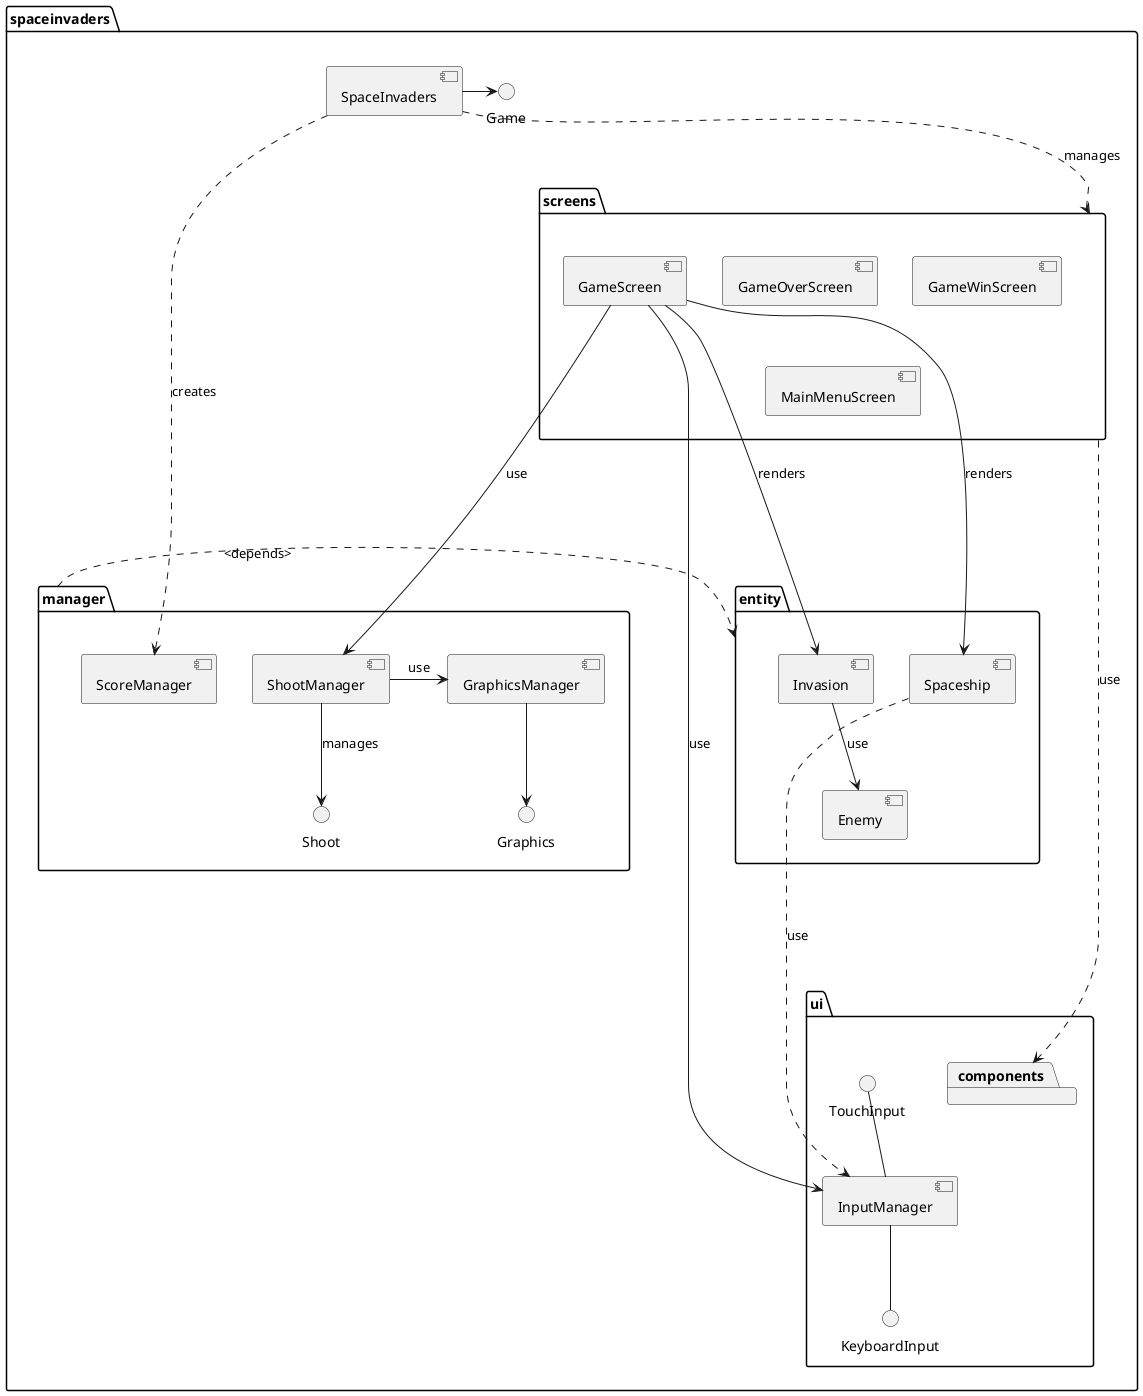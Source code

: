 @startuml
package "spaceinvaders" {

    package "manager" {
        [GraphicsManager] -down-> Graphics
        [ShootManager] -> [GraphicsManager] : use
        [ShootManager] --> Shoot : manages
        [ScoreManager]
    }

    package "ui" {
        [InputManager] -up- TouchInput
        [InputManager] -down- KeyboardInput

        package "components"
    }

    package "entity" {
        [Enemy]
        [Invasion] --> [Enemy] : use
        [Spaceship] .....> InputManager : use
    }

    package "screens" {
        [GameScreen] --> [InputManager] : use
        [GameScreen] ----> [Spaceship] : renders
        [GameScreen] ----> [Invasion] : renders
        [GameScreen] --> [ShootManager] : use
        [GameOverScreen]
        [GameWinScreen]
        [MainMenuScreen]
    }

    [SpaceInvaders] -> Game
    [SpaceInvaders] .....> [ScoreManager] : creates
    [SpaceInvaders] ..> screens : manages


    manager .> entity : <depends>
    screens .> components : use
}

@enduml